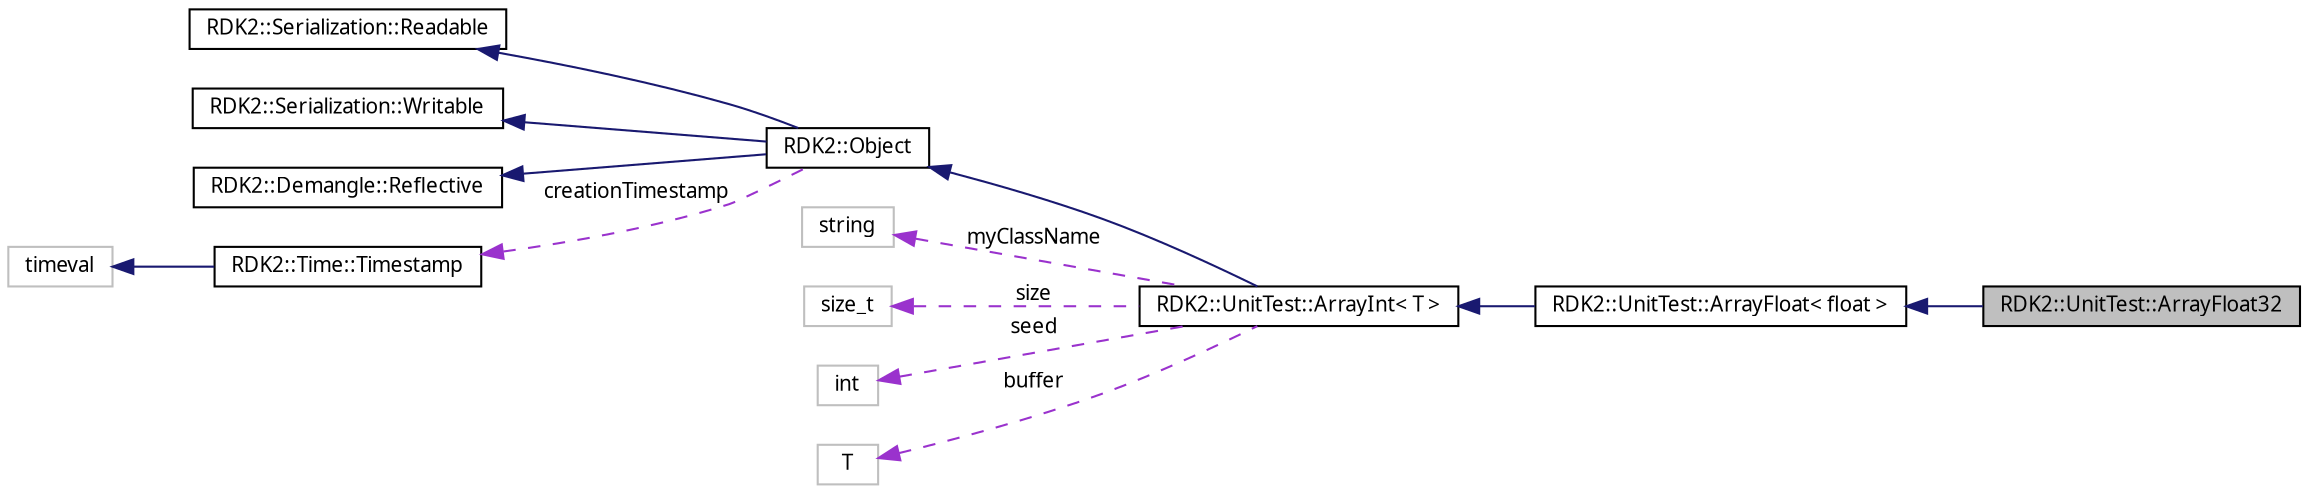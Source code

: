digraph G
{
  edge [fontname="FreeSans.ttf",fontsize=10,labelfontname="FreeSans.ttf",labelfontsize=10];
  node [fontname="FreeSans.ttf",fontsize=10,shape=record];
  rankdir=LR;
  Node1 [label="RDK2::UnitTest::ArrayFloat32",height=0.2,width=0.4,color="black", fillcolor="grey75", style="filled" fontcolor="black"];
  Node2 -> Node1 [dir=back,color="midnightblue",fontsize=10,style="solid",fontname="FreeSans.ttf"];
  Node2 [label="RDK2::UnitTest::ArrayFloat\< float \>",height=0.2,width=0.4,color="black", fillcolor="white", style="filled",URL="$struct_r_d_k2_1_1_unit_test_1_1_array_float.html"];
  Node3 -> Node2 [dir=back,color="midnightblue",fontsize=10,style="solid",fontname="FreeSans.ttf"];
  Node3 [label="RDK2::UnitTest::ArrayInt\< T \>",height=0.2,width=0.4,color="black", fillcolor="white", style="filled",URL="$struct_r_d_k2_1_1_unit_test_1_1_array_int.html"];
  Node4 -> Node3 [dir=back,color="midnightblue",fontsize=10,style="solid",fontname="FreeSans.ttf"];
  Node4 [label="RDK2::Object",height=0.2,width=0.4,color="black", fillcolor="white", style="filled",URL="$class_r_d_k2_1_1_object.html"];
  Node5 -> Node4 [dir=back,color="midnightblue",fontsize=10,style="solid",fontname="FreeSans.ttf"];
  Node5 [label="RDK2::Serialization::Readable",height=0.2,width=0.4,color="black", fillcolor="white", style="filled",URL="$class_r_d_k2_1_1_serialization_1_1_readable.html",tooltip="A Readable object is one that implements a deserialization procedure."];
  Node6 -> Node4 [dir=back,color="midnightblue",fontsize=10,style="solid",fontname="FreeSans.ttf"];
  Node6 [label="RDK2::Serialization::Writable",height=0.2,width=0.4,color="black", fillcolor="white", style="filled",URL="$class_r_d_k2_1_1_serialization_1_1_writable.html"];
  Node7 -> Node4 [dir=back,color="midnightblue",fontsize=10,style="solid",fontname="FreeSans.ttf"];
  Node7 [label="RDK2::Demangle::Reflective",height=0.2,width=0.4,color="black", fillcolor="white", style="filled",URL="$struct_r_d_k2_1_1_demangle_1_1_reflective.html"];
  Node8 -> Node4 [dir=back,color="darkorchid3",fontsize=10,style="dashed",label="creationTimestamp",fontname="FreeSans.ttf"];
  Node8 [label="RDK2::Time::Timestamp",height=0.2,width=0.4,color="black", fillcolor="white", style="filled",URL="$struct_r_d_k2_1_1_time_1_1_timestamp.html"];
  Node9 -> Node8 [dir=back,color="midnightblue",fontsize=10,style="solid",fontname="FreeSans.ttf"];
  Node9 [label="timeval",height=0.2,width=0.4,color="grey75", fillcolor="white", style="filled"];
  Node10 -> Node3 [dir=back,color="darkorchid3",fontsize=10,style="dashed",label="myClassName",fontname="FreeSans.ttf"];
  Node10 [label="string",height=0.2,width=0.4,color="grey75", fillcolor="white", style="filled"];
  Node11 -> Node3 [dir=back,color="darkorchid3",fontsize=10,style="dashed",label="size",fontname="FreeSans.ttf"];
  Node11 [label="size_t",height=0.2,width=0.4,color="grey75", fillcolor="white", style="filled"];
  Node12 -> Node3 [dir=back,color="darkorchid3",fontsize=10,style="dashed",label="seed",fontname="FreeSans.ttf"];
  Node12 [label="int",height=0.2,width=0.4,color="grey75", fillcolor="white", style="filled"];
  Node13 -> Node3 [dir=back,color="darkorchid3",fontsize=10,style="dashed",label="buffer",fontname="FreeSans.ttf"];
  Node13 [label="T",height=0.2,width=0.4,color="grey75", fillcolor="white", style="filled"];
}
